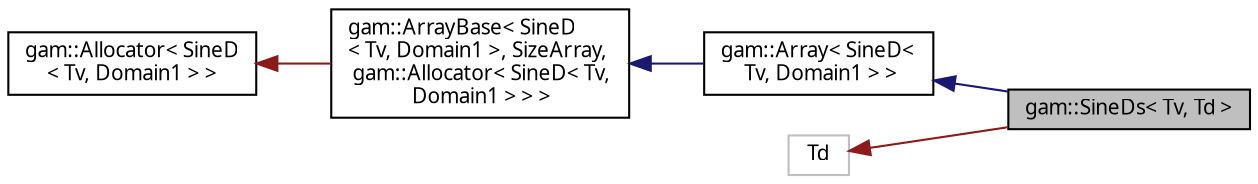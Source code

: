 digraph "gam::SineDs&lt; Tv, Td &gt;"
{
 // LATEX_PDF_SIZE
  bgcolor="transparent";
  edge [fontname="FreeSans.ttf",fontsize="10",labelfontname="FreeSans.ttf",labelfontsize="10"];
  node [fontname="FreeSans.ttf",fontsize="10",shape=record];
  rankdir="LR";
  Node1 [label="gam::SineDs\< Tv, Td \>",height=0.2,width=0.4,color="black", fillcolor="grey75", style="filled", fontcolor="black",tooltip="Multiple SineDs."];
  Node2 -> Node1 [dir="back",color="midnightblue",fontsize="10",style="solid",fontname="FreeSans.ttf"];
  Node2 [label="gam::Array\< SineD\<\l Tv, Domain1 \> \>",height=0.2,width=0.4,color="black",URL="$classgam_1_1_array.html",tooltip=" "];
  Node3 -> Node2 [dir="back",color="midnightblue",fontsize="10",style="solid",fontname="FreeSans.ttf"];
  Node3 [label="gam::ArrayBase\< SineD\l\< Tv, Domain1 \>, SizeArray,\l gam::Allocator\< SineD\< Tv,\l Domain1 \> \> \>",height=0.2,width=0.4,color="black",URL="$classgam_1_1_array_base.html",tooltip=" "];
  Node4 -> Node3 [dir="back",color="firebrick4",fontsize="10",style="solid",fontname="FreeSans.ttf"];
  Node4 [label="gam::Allocator\< SineD\l\< Tv, Domain1 \> \>",height=0.2,width=0.4,color="black",URL="$classgam_1_1_allocator.html",tooltip=" "];
  Node5 -> Node1 [dir="back",color="firebrick4",fontsize="10",style="solid",fontname="FreeSans.ttf"];
  Node5 [label="Td",height=0.2,width=0.4,color="grey75",tooltip=" "];
}
